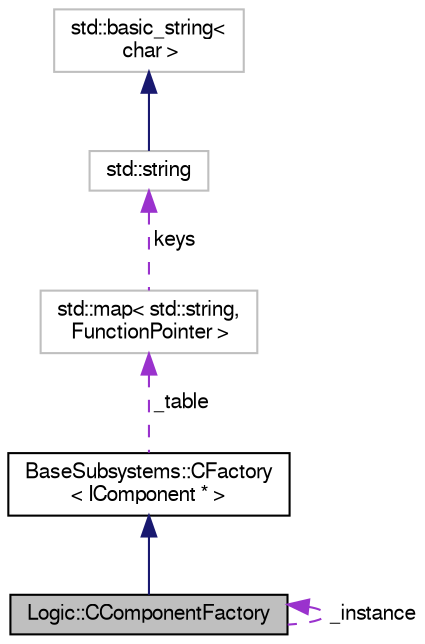 digraph "Logic::CComponentFactory"
{
  edge [fontname="FreeSans",fontsize="10",labelfontname="FreeSans",labelfontsize="10"];
  node [fontname="FreeSans",fontsize="10",shape=record];
  Node1 [label="Logic::CComponentFactory",height=0.2,width=0.4,color="black", fillcolor="grey75", style="filled", fontcolor="black"];
  Node2 -> Node1 [dir="back",color="midnightblue",fontsize="10",style="solid",fontname="FreeSans"];
  Node2 [label="BaseSubsystems::CFactory\l\< IComponent * \>",height=0.2,width=0.4,color="black", fillcolor="white", style="filled",URL="$class_base_subsystems_1_1_c_factory.html"];
  Node3 -> Node2 [dir="back",color="darkorchid3",fontsize="10",style="dashed",label=" _table" ,fontname="FreeSans"];
  Node3 [label="std::map\< std::string,\l FunctionPointer \>",height=0.2,width=0.4,color="grey75", fillcolor="white", style="filled"];
  Node4 -> Node3 [dir="back",color="darkorchid3",fontsize="10",style="dashed",label=" keys" ,fontname="FreeSans"];
  Node4 [label="std::string",height=0.2,width=0.4,color="grey75", fillcolor="white", style="filled",tooltip="STL class. "];
  Node5 -> Node4 [dir="back",color="midnightblue",fontsize="10",style="solid",fontname="FreeSans"];
  Node5 [label="std::basic_string\<\l char \>",height=0.2,width=0.4,color="grey75", fillcolor="white", style="filled",tooltip="STL class. "];
  Node1 -> Node1 [dir="back",color="darkorchid3",fontsize="10",style="dashed",label=" _instance" ,fontname="FreeSans"];
}
